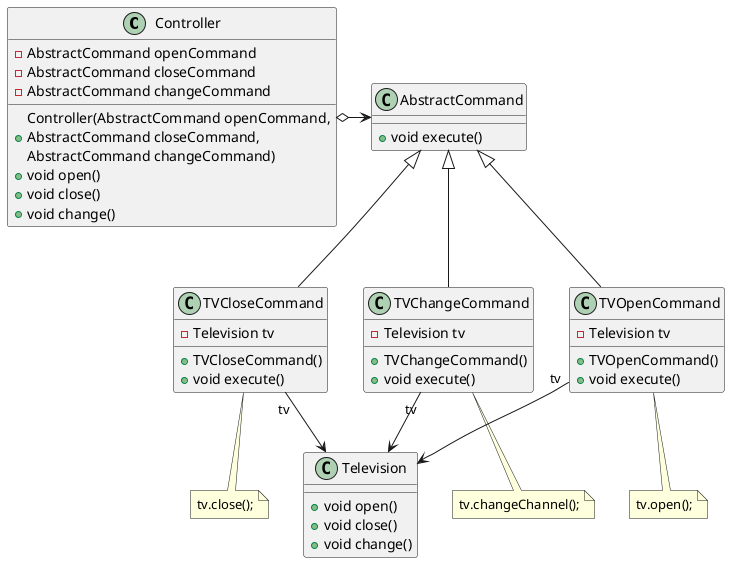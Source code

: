 @startuml 

skinparam DefaultFontName PingFangSC-Regular

class Controller{
    - AbstractCommand openCommand
    - AbstractCommand closeCommand
    - AbstractCommand changeCommand
    + Controller(AbstractCommand openCommand,\nAbstractCommand closeCommand,\nAbstractCommand changeCommand)
    + void open()
    + void close()
    + void change()
}

class AbstractCommand{
    + void execute()
}

class Television{
    + void open()
    + void close()
    + void change()
}

class TVOpenCommand{
    - Television tv
    + TVOpenCommand()
    + void execute()
}
note bottom of TVOpenCommand
tv.open();
end note

class TVCloseCommand{
    - Television tv
    + TVCloseCommand()
    + void execute()
}
note bottom of TVCloseCommand
tv.close();
end note

class TVChangeCommand{
    - Television tv
    + TVChangeCommand()
    + void execute()
}
note bottom of TVChangeCommand
tv.changeChannel();
end note

Controller o-> AbstractCommand
AbstractCommand <|-- TVOpenCommand
AbstractCommand <|-- TVCloseCommand
AbstractCommand <|-- TVChangeCommand

TVOpenCommand "tv" --> Television
TVCloseCommand "tv" --> Television
TVChangeCommand "tv" --> Television

@enduml
